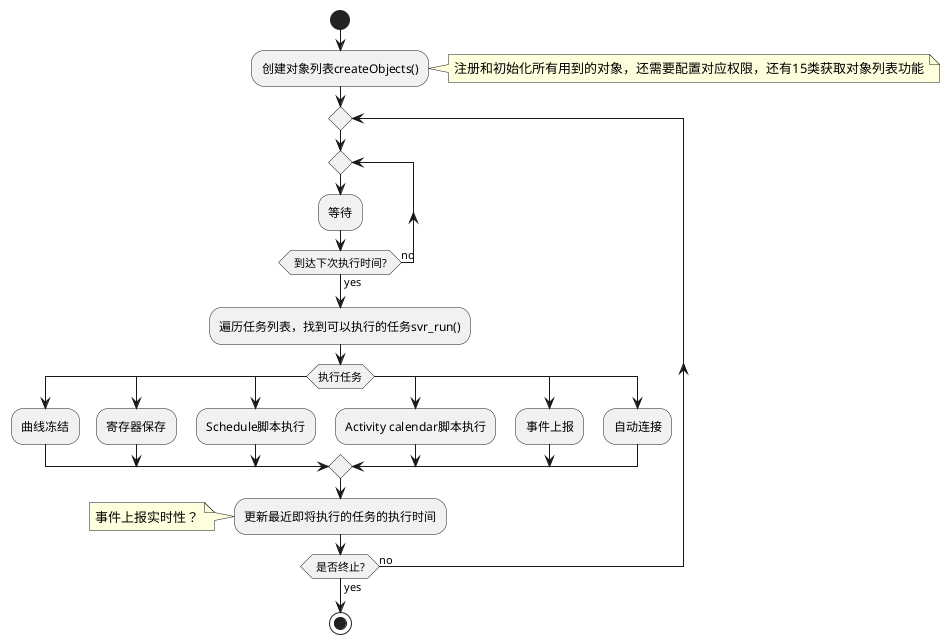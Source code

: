 @startuml 定时执行线程

start
:创建对象列表createObjects();
note right:注册和初始化所有用到的对象，还需要配置对应权限，还有15类获取对象列表功能
repeat
repeat
:等待;
repeat while ( 到达下次执行时间? ) is (no) not (yes)
:遍历任务列表，找到可以执行的任务svr_run();
switch (执行任务)
case ()
  :曲线冻结;
case ()
  :寄存器保存;
case ()
  :Schedule脚本执行;
case ()
  :Activity calendar脚本执行;
case ()
  :事件上报;
case ()
  :自动连接;
endswitch
:更新最近即将执行的任务的执行时间;
note left:事件上报实时性？
repeat while ( 是否终止? ) is (no) not (yes)

stop

@enduml
